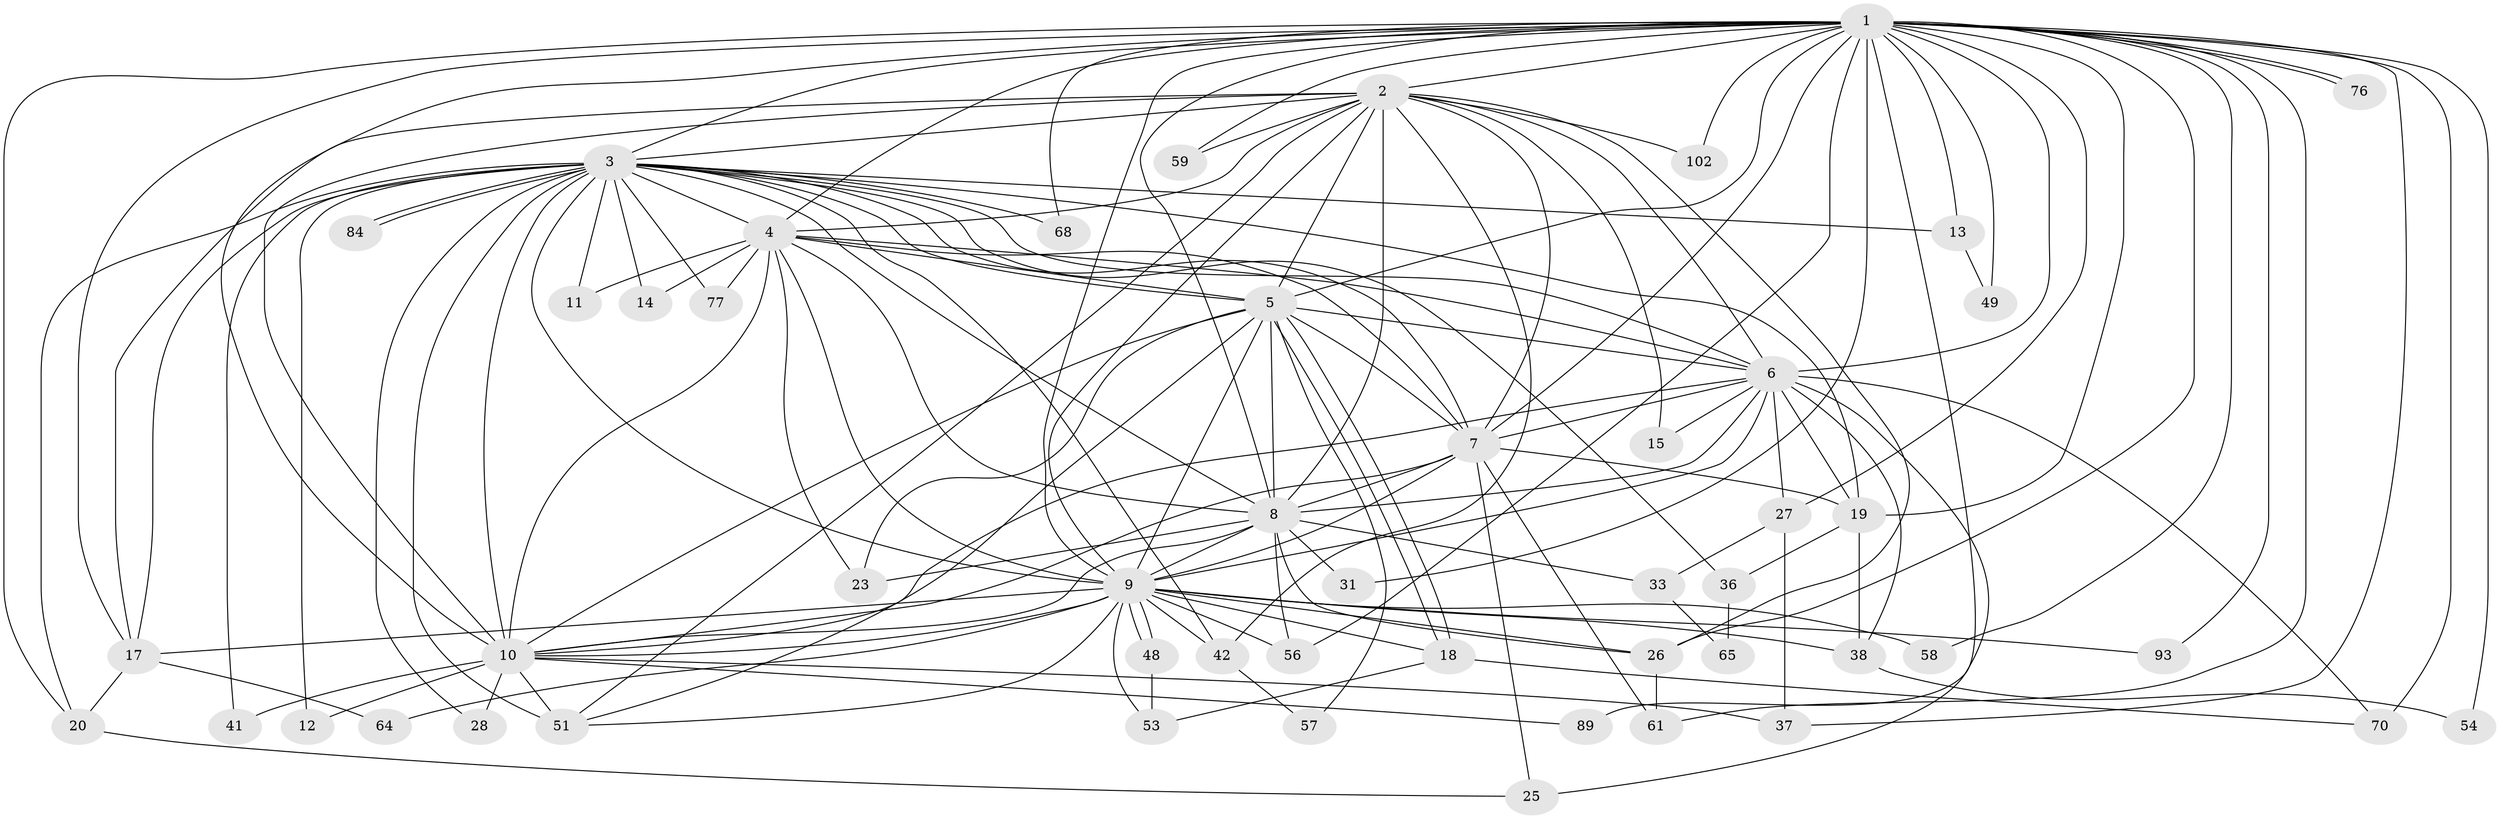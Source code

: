 // original degree distribution, {31: 0.00980392156862745, 22: 0.00980392156862745, 30: 0.00980392156862745, 17: 0.0196078431372549, 20: 0.00980392156862745, 14: 0.00980392156862745, 21: 0.00980392156862745, 28: 0.00980392156862745, 16: 0.00980392156862745, 2: 0.5490196078431373, 3: 0.21568627450980393, 6: 0.0196078431372549, 5: 0.0392156862745098, 4: 0.0784313725490196}
// Generated by graph-tools (version 1.1) at 2025/14/03/09/25 04:14:16]
// undirected, 51 vertices, 147 edges
graph export_dot {
graph [start="1"]
  node [color=gray90,style=filled];
  1;
  2;
  3;
  4;
  5;
  6 [super="+72+78+98"];
  7;
  8 [super="+60+97+24+43+75+44"];
  9 [super="+35+22+39+45+86+92+81+16+40+62+21+99"];
  10 [super="+29"];
  11;
  12;
  13;
  14;
  15;
  17 [super="+34"];
  18;
  19 [super="+32"];
  20 [super="+95"];
  23 [super="+94+71+69"];
  25 [super="+90"];
  26 [super="+50+30"];
  27;
  28;
  31;
  33;
  36;
  37 [super="+80"];
  38 [super="+83"];
  41;
  42;
  48;
  49;
  51 [super="+52"];
  53;
  54;
  56 [super="+87"];
  57;
  58;
  59;
  61 [super="+88"];
  64;
  65;
  68;
  70 [super="+82"];
  76;
  77;
  84;
  89;
  93;
  102;
  1 -- 2;
  1 -- 3;
  1 -- 4;
  1 -- 5;
  1 -- 6;
  1 -- 7;
  1 -- 8;
  1 -- 9 [weight=2];
  1 -- 10;
  1 -- 13;
  1 -- 17;
  1 -- 19;
  1 -- 20;
  1 -- 26;
  1 -- 27;
  1 -- 31;
  1 -- 37;
  1 -- 49;
  1 -- 54;
  1 -- 58;
  1 -- 59;
  1 -- 61;
  1 -- 68;
  1 -- 76;
  1 -- 76;
  1 -- 89;
  1 -- 93;
  1 -- 102;
  1 -- 70;
  1 -- 56;
  2 -- 3;
  2 -- 4;
  2 -- 5;
  2 -- 6 [weight=2];
  2 -- 7;
  2 -- 8 [weight=5];
  2 -- 9 [weight=2];
  2 -- 10;
  2 -- 15;
  2 -- 26;
  2 -- 42;
  2 -- 51;
  2 -- 59;
  2 -- 102;
  2 -- 17;
  3 -- 4;
  3 -- 5;
  3 -- 6 [weight=2];
  3 -- 7;
  3 -- 8;
  3 -- 9 [weight=4];
  3 -- 10 [weight=2];
  3 -- 11;
  3 -- 12;
  3 -- 13;
  3 -- 14;
  3 -- 17;
  3 -- 20;
  3 -- 28;
  3 -- 36;
  3 -- 41;
  3 -- 42;
  3 -- 68;
  3 -- 77;
  3 -- 84;
  3 -- 84;
  3 -- 19;
  3 -- 51;
  4 -- 5;
  4 -- 6 [weight=2];
  4 -- 7;
  4 -- 8 [weight=2];
  4 -- 9 [weight=3];
  4 -- 10;
  4 -- 11;
  4 -- 14;
  4 -- 23;
  4 -- 77;
  5 -- 6;
  5 -- 7;
  5 -- 8;
  5 -- 9 [weight=3];
  5 -- 10;
  5 -- 18;
  5 -- 18;
  5 -- 51;
  5 -- 57;
  5 -- 23 [weight=2];
  6 -- 7;
  6 -- 8 [weight=2];
  6 -- 9;
  6 -- 10;
  6 -- 15;
  6 -- 25;
  6 -- 27;
  6 -- 38 [weight=2];
  6 -- 70;
  6 -- 19;
  7 -- 8;
  7 -- 9 [weight=3];
  7 -- 10;
  7 -- 19;
  7 -- 61;
  7 -- 25;
  8 -- 9 [weight=2];
  8 -- 10;
  8 -- 23 [weight=3];
  8 -- 31;
  8 -- 33;
  8 -- 56;
  8 -- 26;
  9 -- 10 [weight=2];
  9 -- 48;
  9 -- 48;
  9 -- 56;
  9 -- 58;
  9 -- 64;
  9 -- 18 [weight=2];
  9 -- 38;
  9 -- 93;
  9 -- 26;
  9 -- 42;
  9 -- 53;
  9 -- 17;
  9 -- 51;
  10 -- 12;
  10 -- 28;
  10 -- 41;
  10 -- 89;
  10 -- 37;
  10 -- 51;
  13 -- 49;
  17 -- 64;
  17 -- 20;
  18 -- 53;
  18 -- 70;
  19 -- 36;
  19 -- 38;
  20 -- 25;
  26 -- 61;
  27 -- 33;
  27 -- 37;
  33 -- 65;
  36 -- 65;
  38 -- 54;
  42 -- 57;
  48 -- 53;
}
